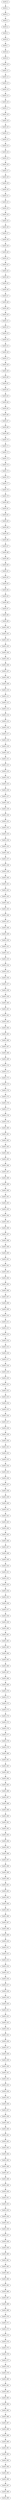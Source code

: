 digraph G {
test92_0->test92_1;
test92_1->test92_2;
test92_2->test92_3;
test92_3->test92_4;
test92_4->test92_5;
test92_5->test92_6;
test92_6->test92_7;
test92_7->test92_8;
test92_8->test92_9;
test92_9->test92_10;
test92_10->test92_11;
test92_11->test92_12;
test92_12->test92_13;
test92_13->test92_14;
test92_14->test92_15;
test92_15->test92_16;
test92_16->test92_17;
test92_17->test92_18;
test92_18->test92_19;
test92_19->test92_20;
test92_20->test92_21;
test92_21->test92_22;
test92_22->test92_23;
test92_23->test92_24;
test92_24->test92_25;
test92_25->test92_26;
test92_26->test92_27;
test92_27->test92_28;
test92_28->test92_29;
test92_29->test92_30;
test92_30->test92_31;
test92_31->test92_32;
test92_32->test92_33;
test92_33->test92_34;
test92_34->test92_35;
test92_35->test92_36;
test92_36->test92_37;
test92_37->test92_38;
test92_38->test92_39;
test92_39->test92_40;
test92_40->test92_41;
test92_41->test92_42;
test92_42->test92_43;
test92_43->test92_44;
test92_44->test92_45;
test92_45->test92_46;
test92_46->test92_47;
test92_47->test92_48;
test92_48->test92_49;
test92_49->test92_50;
test92_50->test92_51;
test92_51->test92_52;
test92_52->test92_53;
test92_53->test92_54;
test92_54->test92_55;
test92_55->test92_56;
test92_56->test92_57;
test92_57->test92_58;
test92_58->test92_59;
test92_59->test92_60;
test92_60->test92_61;
test92_61->test92_62;
test92_62->test92_63;
test92_63->test92_64;
test92_64->test92_65;
test92_65->test92_66;
test92_66->test92_67;
test92_67->test92_68;
test92_68->test92_69;
test92_69->test92_70;
test92_70->test92_71;
test92_71->test92_72;
test92_72->test92_73;
test92_73->test92_74;
test92_74->test92_75;
test92_75->test92_76;
test92_76->test92_77;
test92_77->test92_78;
test92_78->test92_79;
test92_79->test92_80;
test92_80->test92_81;
test92_81->test92_82;
test92_82->test92_83;
test92_83->test92_84;
test92_84->test92_85;
test92_85->test92_86;
test92_86->test92_87;
test92_87->test92_88;
test92_88->test92_89;
test92_89->test92_90;
test92_90->test92_91;
test92_91->test92_92;
test92_92->test92_93;
test92_93->test92_94;
test92_94->test92_95;
test92_95->test92_96;
test92_96->test92_97;
test92_97->test92_98;
test92_98->test92_99;
test92_99->test92_100;
test92_100->test92_101;
test92_101->test92_102;
test92_102->test92_103;
test92_103->test92_104;
test92_104->test92_105;
test92_105->test92_106;
test92_106->test92_107;
test92_107->test92_108;
test92_108->test92_109;
test92_109->test92_110;
test92_110->test92_111;
test92_111->test92_112;
test92_112->test92_113;
test92_113->test92_114;
test92_114->test92_115;
test92_115->test92_116;
test92_116->test92_117;
test92_117->test92_118;
test92_118->test92_119;
test92_119->test92_120;
test92_120->test92_121;
test92_121->test92_122;
test92_122->test92_123;
test92_123->test92_124;
test92_124->test92_125;
test92_125->test92_126;
test92_126->test92_127;
test92_127->test92_128;
test92_128->test92_129;
test92_129->test92_130;
test92_130->test92_131;
test92_131->test92_132;
test92_132->test92_133;
test92_133->test92_134;
test92_134->test92_135;
test92_135->test92_136;
test92_136->test92_137;
test92_137->test92_138;
test92_138->test92_139;
test92_139->test92_140;
test92_140->test92_141;
test92_141->test92_142;
test92_142->test92_143;
test92_143->test92_144;
test92_144->test92_145;
test92_145->test92_146;
test92_146->test92_147;
test92_147->test92_148;
test92_148->test92_149;
test92_149->test92_150;
test92_150->test92_151;
test92_151->test92_152;
test92_152->test92_153;
test92_153->test92_154;
test92_154->test92_155;
test92_155->test92_156;
test92_156->test92_157;
test92_157->test92_158;
test92_158->test92_159;
test92_159->test92_160;
test92_160->test92_161;
test92_161->test92_162;
test92_162->test92_163;
test92_163->test92_164;
test92_164->test92_165;
test92_165->test92_166;
test92_166->test92_167;
test92_167->test92_168;
test92_168->test92_169;
test92_169->test92_170;
test92_170->test92_171;
test92_171->test92_172;
test92_172->test92_173;
test92_173->test92_174;
test92_174->test92_175;
test92_175->test92_176;
test92_176->test92_177;
test92_177->test92_178;
test92_178->test92_179;
test92_179->test92_180;
test92_180->test92_181;
test92_181->test92_182;
test92_182->test92_183;
test92_183->test92_184;
test92_184->test92_185;
test92_185->test92_186;
test92_186->test92_187;
test92_187->test92_188;
test92_188->test92_189;
test92_189->test92_190;
test92_190->test92_191;
test92_191->test92_192;
test92_192->test92_193;
test92_193->test92_194;
test92_194->test92_195;
test92_195->test92_196;
test92_196->test92_197;
test92_197->test92_198;
test92_198->test92_199;
test92_199->test92_200;
test92_200->test92_201;
test92_201->test92_202;
test92_202->test92_203;
test92_203->test92_204;
test92_204->test92_205;
test92_205->test92_206;
test92_206->test92_207;
test92_207->test92_208;
test92_208->test92_209;
test92_209->test92_210;
test92_210->test92_211;
test92_211->test92_212;
test92_212->test92_213;
test92_213->test92_214;
test92_214->test92_215;
test92_215->test92_216;
test92_216->test92_217;
test92_217->test92_218;
test92_218->test92_219;
test92_219->test92_220;
test92_220->test92_221;
test92_221->test92_222;
test92_222->test92_223;
test92_223->test92_224;
test92_224->test92_225;
test92_225->test92_226;
test92_226->test92_227;
test92_227->test92_228;
test92_228->test92_229;
test92_229->test92_230;
test92_230->test92_231;
test92_231->test92_232;
test92_232->test92_233;
test92_233->test92_234;
test92_234->test92_235;
test92_235->test92_236;
test92_236->test92_237;
test92_237->test92_238;
test92_238->test92_239;
test92_239->test92_240;
test92_240->test92_241;
test92_241->test92_242;
test92_242->test92_243;
test92_243->test92_244;
test92_244->test92_245;
test92_245->test92_246;
test92_246->test92_247;
test92_247->test92_248;
test92_248->test92_249;
test92_249->test92_250;
test92_250->test92_251;
test92_251->test92_252;
test92_252->test92_253;
test92_253->test92_254;
test92_254->test92_255;
test92_255->test92_256;
test92_256->test92_257;
test92_257->test92_258;
test92_258->test92_259;
test92_259->test92_260;
test92_260->test92_261;
test92_261->test92_262;
test92_262->test92_263;
test92_263->test92_264;
test92_264->test92_265;
test92_265->test92_266;
test92_266->test92_267;
test92_267->test92_268;
test92_268->test92_269;
test92_269->test92_270;
test92_270->test92_271;
test92_271->test92_272;
test92_272->test92_273;
test92_273->test92_274;
test92_274->test92_275;
test92_275->test92_276;
test92_276->test92_277;
test92_277->test92_278;
test92_278->test92_279;
test92_279->test92_280;
test92_280->test92_281;
test92_281->test92_282;
test92_282->test92_283;
test92_283->test92_284;
test92_284->test92_285;
test92_285->test92_286;
test92_286->test92_287;
test92_287->test92_288;
test92_288->test92_289;
test92_289->test92_290;
test92_290->test92_291;
test92_291->test92_292;
test92_292->test92_293;
test92_293->test92_294;
test92_294->test92_295;
test92_295->test92_296;
test92_296->test92_297;
test92_297->test92_298;
test92_298->test92_299;
test92_299->test92_300;
test92_300->test92_301;
test92_301->test92_302;
test92_302->test92_303;
test92_303->test92_304;
test92_304->test92_305;
test92_305->test92_306;
test92_306->test92_307;
test92_307->test92_308;
test92_308->test92_309;
test92_309->test92_310;
test92_310->test92_311;
test92_311->test92_312;
test92_312->test92_313;
test92_313->test92_314;
test92_314->test92_315;
test92_315->test92_316;
test92_316->test92_317;
test92_317->test92_318;
test92_318->test92_319;
test92_319->test92_320;
test92_320->test92_321;
test92_321->test92_322;
test92_322->test92_323;
test92_323->test92_324;
test92_324->test92_325;
test92_325->test92_326;
test92_326->test92_327;
test92_327->test92_328;
test92_328->test92_329;
test92_329->test92_330;
test92_330->test92_331;
test92_331->test92_332;
test92_332->test92_333;
test92_333->test92_334;
test92_334->test92_335;
test92_335->test92_336;
test92_336->test92_337;
test92_337->test92_338;
test92_338->test92_339;
test92_339->test92_340;
test92_340->test92_341;
test92_341->test92_342;
test92_342->test92_343;
test92_343->test92_344;
test92_344->test92_345;
test92_345->test92_346;
test92_346->test92_347;
test92_347->test92_348;
test92_348->test92_349;
test92_349->test92_350;
test92_350->test92_351;
test92_351->test92_352;
test92_352->test92_353;
test92_353->test92_354;
test92_354->test92_355;
test92_355->test92_356;
test92_356->test92_357;
test92_357->test92_358;
test92_358->test92_359;
test92_359->test92_360;
test92_360->test92_361;
test92_361->test92_362;
test92_362->test92_363;
test92_363->test92_364;
test92_364->test92_365;
test92_365->test92_366;
test92_366->test92_367;
test92_367->test92_368;
test92_368->test92_369;
test92_369->test92_370;
test92_370->test92_371;
test92_371->test92_372;
test92_372->test92_373;
test92_373->test92_374;
test92_374->test92_375;
test92_375->test92_376;
test92_376->test92_377;
test92_377->test92_378;
test92_378->test92_379;
test92_379->test92_380;
test92_380->test92_381;
test92_381->test92_382;
test92_382->test92_383;
test92_383->test92_384;
test92_384->test92_385;
test92_385->test92_386;
test92_386->test92_387;
test92_387->test92_388;
test92_388->test92_389;
test92_389->test92_390;
test92_390->test92_391;
test92_391->test92_392;
test92_392->test92_393;
test92_393->test92_394;
test92_394->test92_395;
test92_395->test92_396;
test92_396->test92_397;
test92_397->test92_398;
test92_398->test92_399;

}

